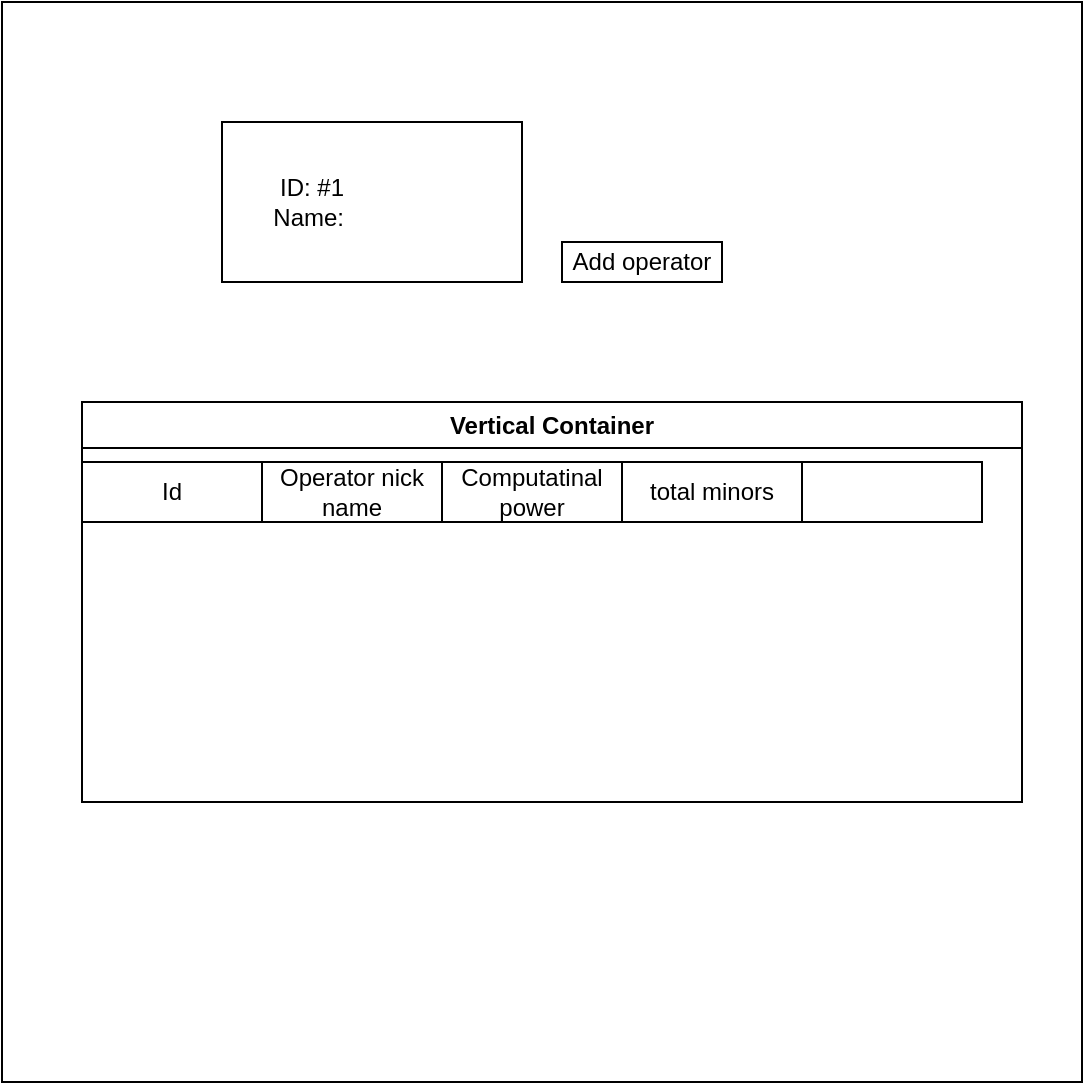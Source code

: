 <mxfile>
    <diagram id="gwi35L6yGA_QJSuEn1u1" name="Page-1">
        <mxGraphModel dx="896" dy="1701" grid="1" gridSize="10" guides="1" tooltips="1" connect="1" arrows="1" fold="1" page="1" pageScale="1" pageWidth="850" pageHeight="1100" math="0" shadow="0">
            <root>
                <mxCell id="0"/>
                <mxCell id="1" parent="0"/>
                <mxCell id="2" value="" style="whiteSpace=wrap;html=1;aspect=fixed;" vertex="1" parent="1">
                    <mxGeometry x="80" y="-160" width="540" height="540" as="geometry"/>
                </mxCell>
                <mxCell id="3" value="Add operator" style="rounded=0;whiteSpace=wrap;html=1;" vertex="1" parent="1">
                    <mxGeometry x="360" y="-40" width="80" height="20" as="geometry"/>
                </mxCell>
                <mxCell id="4" value="" style="rounded=0;whiteSpace=wrap;html=1;" vertex="1" parent="1">
                    <mxGeometry x="190" y="-100" width="150" height="80" as="geometry"/>
                </mxCell>
                <mxCell id="5" value="Vertical Container" style="swimlane;whiteSpace=wrap;html=1;" vertex="1" parent="1">
                    <mxGeometry x="120" y="40" width="470" height="200" as="geometry"/>
                </mxCell>
                <mxCell id="8" value="Operator nick name" style="rounded=0;whiteSpace=wrap;html=1;" vertex="1" parent="5">
                    <mxGeometry x="90" y="30" width="90" height="30" as="geometry"/>
                </mxCell>
                <mxCell id="9" value="Computatinal power" style="rounded=0;whiteSpace=wrap;html=1;" vertex="1" parent="5">
                    <mxGeometry x="180" y="30" width="90" height="30" as="geometry"/>
                </mxCell>
                <mxCell id="10" value="total minors" style="rounded=0;whiteSpace=wrap;html=1;" vertex="1" parent="5">
                    <mxGeometry x="270" y="30" width="90" height="30" as="geometry"/>
                </mxCell>
                <mxCell id="11" value="" style="rounded=0;whiteSpace=wrap;html=1;" vertex="1" parent="5">
                    <mxGeometry x="360" y="30" width="90" height="30" as="geometry"/>
                </mxCell>
                <mxCell id="6" value="ID: #1&lt;br&gt;Name:&amp;nbsp;" style="text;html=1;strokeColor=none;fillColor=none;align=center;verticalAlign=middle;whiteSpace=wrap;rounded=0;" vertex="1" parent="1">
                    <mxGeometry x="190" y="-100" width="90" height="80" as="geometry"/>
                </mxCell>
                <mxCell id="7" value="Id" style="rounded=0;whiteSpace=wrap;html=1;" vertex="1" parent="1">
                    <mxGeometry x="120" y="70" width="90" height="30" as="geometry"/>
                </mxCell>
            </root>
        </mxGraphModel>
    </diagram>
</mxfile>